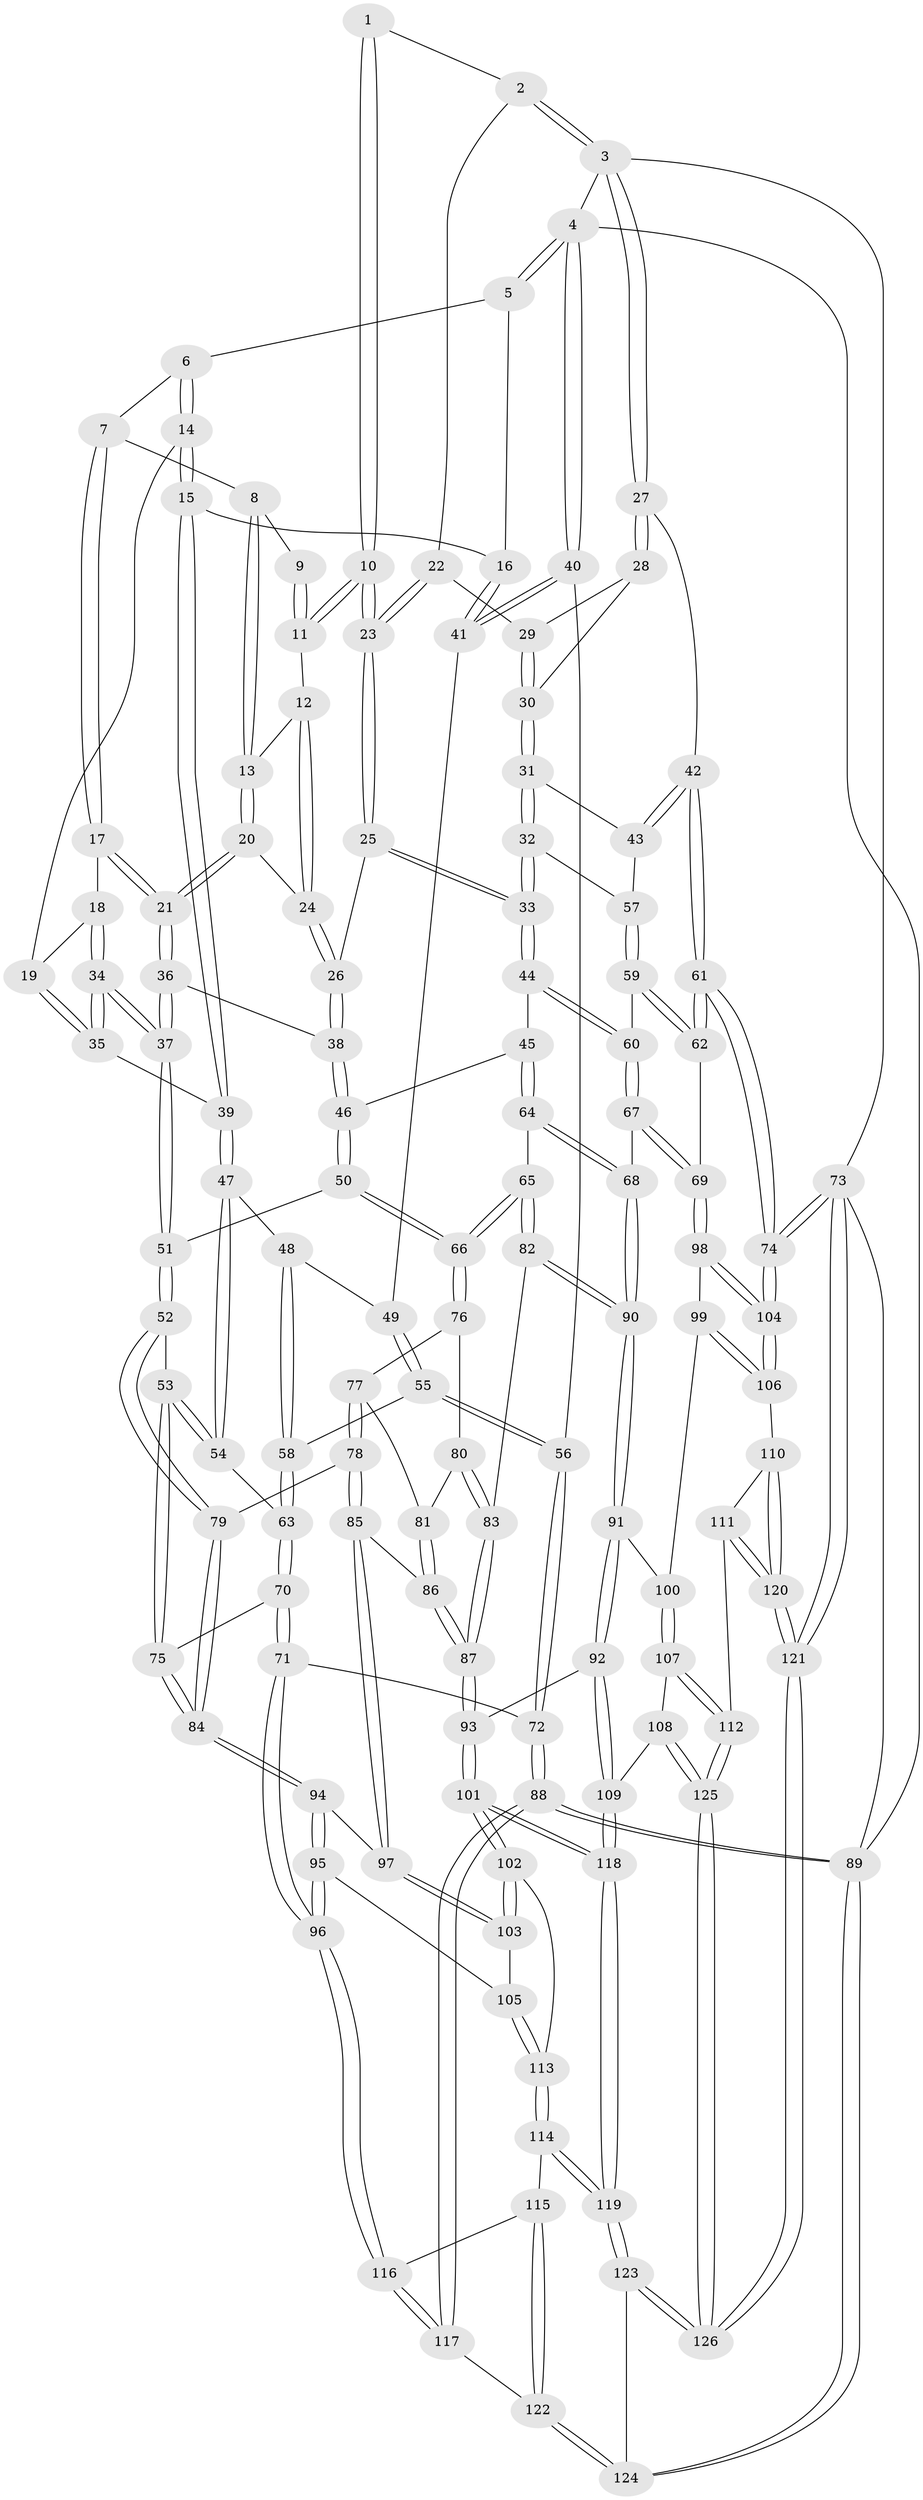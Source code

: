 // Generated by graph-tools (version 1.1) at 2025/27/03/15/25 16:27:56]
// undirected, 126 vertices, 312 edges
graph export_dot {
graph [start="1"]
  node [color=gray90,style=filled];
  1 [pos="+0.8260240445360093+0"];
  2 [pos="+1+0"];
  3 [pos="+1+0"];
  4 [pos="+0+0"];
  5 [pos="+0.22454104523777296+0"];
  6 [pos="+0.30987667994472945+0"];
  7 [pos="+0.40336573687472616+0"];
  8 [pos="+0.4419391774483424+0"];
  9 [pos="+0.6954945665269884+0"];
  10 [pos="+0.7358782700151825+0.10737660026504613"];
  11 [pos="+0.6633508956888824+0.0441688472178994"];
  12 [pos="+0.6210914815940851+0.08564361004351079"];
  13 [pos="+0.5862951996228665+0.07319442039250311"];
  14 [pos="+0.28557461104814225+0.14224349491018448"];
  15 [pos="+0.24572382862379905+0.17657087006840747"];
  16 [pos="+0.19315977436429269+0.1475548397568248"];
  17 [pos="+0.4263891370979198+0.05430294251755862"];
  18 [pos="+0.39586851016160396+0.09561156056589655"];
  19 [pos="+0.37108538226052784+0.11128366281019071"];
  20 [pos="+0.4959673537723909+0.12120299552814603"];
  21 [pos="+0.4928274602540174+0.12235845170300234"];
  22 [pos="+0.796623544559223+0.10434472721607536"];
  23 [pos="+0.7401785496709725+0.11555746160572805"];
  24 [pos="+0.624095626545834+0.12692044226858804"];
  25 [pos="+0.7096866586120404+0.18384664958774413"];
  26 [pos="+0.6369848816393677+0.17462981788605905"];
  27 [pos="+1+0"];
  28 [pos="+0.9018070800618503+0.10122322658092617"];
  29 [pos="+0.8044703675764102+0.11110632050141972"];
  30 [pos="+0.8496901854900362+0.1881669279779549"];
  31 [pos="+0.8521680123313885+0.25340946741460874"];
  32 [pos="+0.8037965064670345+0.28784616028481697"];
  33 [pos="+0.7859870753982692+0.29678726612192985"];
  34 [pos="+0.40746940105578233+0.26599908171920983"];
  35 [pos="+0.33920638088388905+0.2523318462810967"];
  36 [pos="+0.5213291806378629+0.22870694679751263"];
  37 [pos="+0.43494713442030425+0.2816638714410172"];
  38 [pos="+0.5554237036936653+0.23544515924446882"];
  39 [pos="+0.27898985354228045+0.25067229817719994"];
  40 [pos="+0+0.1235967652776604"];
  41 [pos="+0.04305815403245395+0.18661922207244244"];
  42 [pos="+1+0.1222139907403415"];
  43 [pos="+0.9739128961280435+0.24359545055426324"];
  44 [pos="+0.7700566417959404+0.3275801581236628"];
  45 [pos="+0.7082896169992441+0.35931768446151185"];
  46 [pos="+0.6214253940854955+0.3329168887091702"];
  47 [pos="+0.23823241226469052+0.325010345873541"];
  48 [pos="+0.17142389115899456+0.3176459052943654"];
  49 [pos="+0.13523037663216014+0.29604600428571726"];
  50 [pos="+0.4999969419321045+0.43427675244475145"];
  51 [pos="+0.43527904597295847+0.42190091824004555"];
  52 [pos="+0.36963118487067376+0.4711723211677172"];
  53 [pos="+0.32740728658999624+0.4592259400436184"];
  54 [pos="+0.2591232799210304+0.3936261119141316"];
  55 [pos="+0.03510365189305171+0.4071291563625102"];
  56 [pos="+0+0.35054184371692715"];
  57 [pos="+0.9430804313098199+0.3807318768156931"];
  58 [pos="+0.09235876314385925+0.43662953150914025"];
  59 [pos="+0.9451787481509722+0.389049104074528"];
  60 [pos="+0.8358757694406905+0.424287702401268"];
  61 [pos="+1+0.5559383015641564"];
  62 [pos="+1+0.5509976826352533"];
  63 [pos="+0.11724492504868052+0.4648859672352336"];
  64 [pos="+0.6901188975147535+0.4265942056877892"];
  65 [pos="+0.6102384813868571+0.5242042852012038"];
  66 [pos="+0.573822244912607+0.5047200466579772"];
  67 [pos="+0.8728160404558563+0.5660710186964957"];
  68 [pos="+0.8115764899212554+0.5766229578832947"];
  69 [pos="+0.9030828383280468+0.5783310118163059"];
  70 [pos="+0.13122340347826922+0.5709282633346173"];
  71 [pos="+0.04221339576821775+0.6199133469382395"];
  72 [pos="+0+0.6025385049206259"];
  73 [pos="+1+1"];
  74 [pos="+1+0.9086135349472529"];
  75 [pos="+0.16020716401147278+0.5791801259787508"];
  76 [pos="+0.532147584009653+0.5373928950456787"];
  77 [pos="+0.5210861520373008+0.5452496645848209"];
  78 [pos="+0.38813062134522447+0.5885076978786365"];
  79 [pos="+0.38647525355653733+0.5848723483740474"];
  80 [pos="+0.5171333956526781+0.5824625362530939"];
  81 [pos="+0.5002016048382002+0.5923366872804243"];
  82 [pos="+0.6120057735229433+0.5293197360040407"];
  83 [pos="+0.5953493521978358+0.5600573452144955"];
  84 [pos="+0.19424689363030528+0.6163682454678433"];
  85 [pos="+0.4062064863725974+0.6479466074299095"];
  86 [pos="+0.438325182400461+0.6693901370494114"];
  87 [pos="+0.5150658118745093+0.7353573771067068"];
  88 [pos="+0+1"];
  89 [pos="+0+1"];
  90 [pos="+0.7308977523273067+0.6176686192723322"];
  91 [pos="+0.6922269927224806+0.7267793457973939"];
  92 [pos="+0.647916889782421+0.7488365033017302"];
  93 [pos="+0.5180635753476363+0.740957169453106"];
  94 [pos="+0.228827606692757+0.7032667567544713"];
  95 [pos="+0.18607114634632277+0.7445077889906225"];
  96 [pos="+0.10866804630565424+0.7826770579024108"];
  97 [pos="+0.2935331722328228+0.7212272030280535"];
  98 [pos="+0.8764126896126515+0.7255440608704483"];
  99 [pos="+0.8185064145155907+0.7664314359599188"];
  100 [pos="+0.7836644378258519+0.7776135700873363"];
  101 [pos="+0.446068024484364+0.9204735705839445"];
  102 [pos="+0.34616841568206613+0.8443736240283267"];
  103 [pos="+0.2980207527147932+0.7461877884028711"];
  104 [pos="+1+0.8418420289270402"];
  105 [pos="+0.23658467091841112+0.8264432316941966"];
  106 [pos="+0.9109902768029479+0.8634752362577425"];
  107 [pos="+0.7868414256238524+0.8168437965564977"];
  108 [pos="+0.6905425869870936+0.8879178463353894"];
  109 [pos="+0.6710419465210121+0.86991691698875"];
  110 [pos="+0.9027293768364144+0.8684104125657698"];
  111 [pos="+0.873868055652096+0.8772881200891729"];
  112 [pos="+0.8127057888949328+0.8889759808286537"];
  113 [pos="+0.23570894195420372+0.8538056159816931"];
  114 [pos="+0.21986225102668355+0.869682200057007"];
  115 [pos="+0.19455316615783727+0.8770034496553352"];
  116 [pos="+0.10381040791406955+0.7950073629591929"];
  117 [pos="+0+0.9454593147339893"];
  118 [pos="+0.4515414310144719+0.9972297867005461"];
  119 [pos="+0.4408380319804327+1"];
  120 [pos="+0.8773957527725593+1"];
  121 [pos="+0.8624743617810381+1"];
  122 [pos="+0.1744287595347098+0.9367495814564483"];
  123 [pos="+0.44076073828899365+1"];
  124 [pos="+0.3284304477544362+1"];
  125 [pos="+0.7568501029584312+0.9984083618497307"];
  126 [pos="+0.754866386441875+1"];
  1 -- 2;
  1 -- 10;
  1 -- 10;
  2 -- 3;
  2 -- 3;
  2 -- 22;
  3 -- 4;
  3 -- 27;
  3 -- 27;
  3 -- 73;
  4 -- 5;
  4 -- 5;
  4 -- 40;
  4 -- 40;
  4 -- 89;
  5 -- 6;
  5 -- 16;
  6 -- 7;
  6 -- 14;
  6 -- 14;
  7 -- 8;
  7 -- 17;
  7 -- 17;
  8 -- 9;
  8 -- 13;
  8 -- 13;
  9 -- 11;
  9 -- 11;
  10 -- 11;
  10 -- 11;
  10 -- 23;
  10 -- 23;
  11 -- 12;
  12 -- 13;
  12 -- 24;
  12 -- 24;
  13 -- 20;
  13 -- 20;
  14 -- 15;
  14 -- 15;
  14 -- 19;
  15 -- 16;
  15 -- 39;
  15 -- 39;
  16 -- 41;
  16 -- 41;
  17 -- 18;
  17 -- 21;
  17 -- 21;
  18 -- 19;
  18 -- 34;
  18 -- 34;
  19 -- 35;
  19 -- 35;
  20 -- 21;
  20 -- 21;
  20 -- 24;
  21 -- 36;
  21 -- 36;
  22 -- 23;
  22 -- 23;
  22 -- 29;
  23 -- 25;
  23 -- 25;
  24 -- 26;
  24 -- 26;
  25 -- 26;
  25 -- 33;
  25 -- 33;
  26 -- 38;
  26 -- 38;
  27 -- 28;
  27 -- 28;
  27 -- 42;
  28 -- 29;
  28 -- 30;
  29 -- 30;
  29 -- 30;
  30 -- 31;
  30 -- 31;
  31 -- 32;
  31 -- 32;
  31 -- 43;
  32 -- 33;
  32 -- 33;
  32 -- 57;
  33 -- 44;
  33 -- 44;
  34 -- 35;
  34 -- 35;
  34 -- 37;
  34 -- 37;
  35 -- 39;
  36 -- 37;
  36 -- 37;
  36 -- 38;
  37 -- 51;
  37 -- 51;
  38 -- 46;
  38 -- 46;
  39 -- 47;
  39 -- 47;
  40 -- 41;
  40 -- 41;
  40 -- 56;
  41 -- 49;
  42 -- 43;
  42 -- 43;
  42 -- 61;
  42 -- 61;
  43 -- 57;
  44 -- 45;
  44 -- 60;
  44 -- 60;
  45 -- 46;
  45 -- 64;
  45 -- 64;
  46 -- 50;
  46 -- 50;
  47 -- 48;
  47 -- 54;
  47 -- 54;
  48 -- 49;
  48 -- 58;
  48 -- 58;
  49 -- 55;
  49 -- 55;
  50 -- 51;
  50 -- 66;
  50 -- 66;
  51 -- 52;
  51 -- 52;
  52 -- 53;
  52 -- 79;
  52 -- 79;
  53 -- 54;
  53 -- 54;
  53 -- 75;
  53 -- 75;
  54 -- 63;
  55 -- 56;
  55 -- 56;
  55 -- 58;
  56 -- 72;
  56 -- 72;
  57 -- 59;
  57 -- 59;
  58 -- 63;
  58 -- 63;
  59 -- 60;
  59 -- 62;
  59 -- 62;
  60 -- 67;
  60 -- 67;
  61 -- 62;
  61 -- 62;
  61 -- 74;
  61 -- 74;
  62 -- 69;
  63 -- 70;
  63 -- 70;
  64 -- 65;
  64 -- 68;
  64 -- 68;
  65 -- 66;
  65 -- 66;
  65 -- 82;
  65 -- 82;
  66 -- 76;
  66 -- 76;
  67 -- 68;
  67 -- 69;
  67 -- 69;
  68 -- 90;
  68 -- 90;
  69 -- 98;
  69 -- 98;
  70 -- 71;
  70 -- 71;
  70 -- 75;
  71 -- 72;
  71 -- 96;
  71 -- 96;
  72 -- 88;
  72 -- 88;
  73 -- 74;
  73 -- 74;
  73 -- 121;
  73 -- 121;
  73 -- 89;
  74 -- 104;
  74 -- 104;
  75 -- 84;
  75 -- 84;
  76 -- 77;
  76 -- 80;
  77 -- 78;
  77 -- 78;
  77 -- 81;
  78 -- 79;
  78 -- 85;
  78 -- 85;
  79 -- 84;
  79 -- 84;
  80 -- 81;
  80 -- 83;
  80 -- 83;
  81 -- 86;
  81 -- 86;
  82 -- 83;
  82 -- 90;
  82 -- 90;
  83 -- 87;
  83 -- 87;
  84 -- 94;
  84 -- 94;
  85 -- 86;
  85 -- 97;
  85 -- 97;
  86 -- 87;
  86 -- 87;
  87 -- 93;
  87 -- 93;
  88 -- 89;
  88 -- 89;
  88 -- 117;
  88 -- 117;
  89 -- 124;
  89 -- 124;
  90 -- 91;
  90 -- 91;
  91 -- 92;
  91 -- 92;
  91 -- 100;
  92 -- 93;
  92 -- 109;
  92 -- 109;
  93 -- 101;
  93 -- 101;
  94 -- 95;
  94 -- 95;
  94 -- 97;
  95 -- 96;
  95 -- 96;
  95 -- 105;
  96 -- 116;
  96 -- 116;
  97 -- 103;
  97 -- 103;
  98 -- 99;
  98 -- 104;
  98 -- 104;
  99 -- 100;
  99 -- 106;
  99 -- 106;
  100 -- 107;
  100 -- 107;
  101 -- 102;
  101 -- 102;
  101 -- 118;
  101 -- 118;
  102 -- 103;
  102 -- 103;
  102 -- 113;
  103 -- 105;
  104 -- 106;
  104 -- 106;
  105 -- 113;
  105 -- 113;
  106 -- 110;
  107 -- 108;
  107 -- 112;
  107 -- 112;
  108 -- 109;
  108 -- 125;
  108 -- 125;
  109 -- 118;
  109 -- 118;
  110 -- 111;
  110 -- 120;
  110 -- 120;
  111 -- 112;
  111 -- 120;
  111 -- 120;
  112 -- 125;
  112 -- 125;
  113 -- 114;
  113 -- 114;
  114 -- 115;
  114 -- 119;
  114 -- 119;
  115 -- 116;
  115 -- 122;
  115 -- 122;
  116 -- 117;
  116 -- 117;
  117 -- 122;
  118 -- 119;
  118 -- 119;
  119 -- 123;
  119 -- 123;
  120 -- 121;
  120 -- 121;
  121 -- 126;
  121 -- 126;
  122 -- 124;
  122 -- 124;
  123 -- 124;
  123 -- 126;
  123 -- 126;
  125 -- 126;
  125 -- 126;
}
